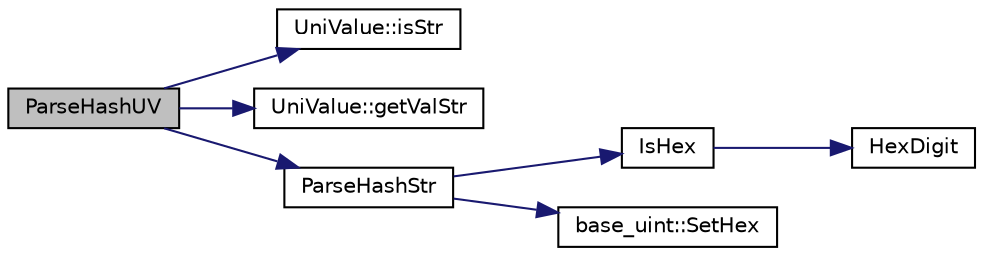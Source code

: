 digraph "ParseHashUV"
{
  edge [fontname="Helvetica",fontsize="10",labelfontname="Helvetica",labelfontsize="10"];
  node [fontname="Helvetica",fontsize="10",shape=record];
  rankdir="LR";
  Node22 [label="ParseHashUV",height=0.2,width=0.4,color="black", fillcolor="grey75", style="filled", fontcolor="black"];
  Node22 -> Node23 [color="midnightblue",fontsize="10",style="solid",fontname="Helvetica"];
  Node23 [label="UniValue::isStr",height=0.2,width=0.4,color="black", fillcolor="white", style="filled",URL="$class_uni_value.html#a8abe13a4663ccfda54ae2440ed445c5a"];
  Node22 -> Node24 [color="midnightblue",fontsize="10",style="solid",fontname="Helvetica"];
  Node24 [label="UniValue::getValStr",height=0.2,width=0.4,color="black", fillcolor="white", style="filled",URL="$class_uni_value.html#a1ba51ca39c6f650c34348f2b09c05a9d"];
  Node22 -> Node25 [color="midnightblue",fontsize="10",style="solid",fontname="Helvetica"];
  Node25 [label="ParseHashStr",height=0.2,width=0.4,color="black", fillcolor="white", style="filled",URL="$core__read_8cpp.html#a88b7c3595e9fa53eace6500430611810"];
  Node25 -> Node26 [color="midnightblue",fontsize="10",style="solid",fontname="Helvetica"];
  Node26 [label="IsHex",height=0.2,width=0.4,color="black", fillcolor="white", style="filled",URL="$utilstrencodings_8cpp.html#aa4e3553d2b2fe693c106f4296685f75c"];
  Node26 -> Node27 [color="midnightblue",fontsize="10",style="solid",fontname="Helvetica"];
  Node27 [label="HexDigit",height=0.2,width=0.4,color="black", fillcolor="white", style="filled",URL="$utilstrencodings_8cpp.html#aa59e8a8c5a39cb5041f93bb95dd02119"];
  Node25 -> Node28 [color="midnightblue",fontsize="10",style="solid",fontname="Helvetica"];
  Node28 [label="base_uint::SetHex",height=0.2,width=0.4,color="black", fillcolor="white", style="filled",URL="$classbase__uint.html#ade1a897fac931f28f54998c92c797228"];
}
